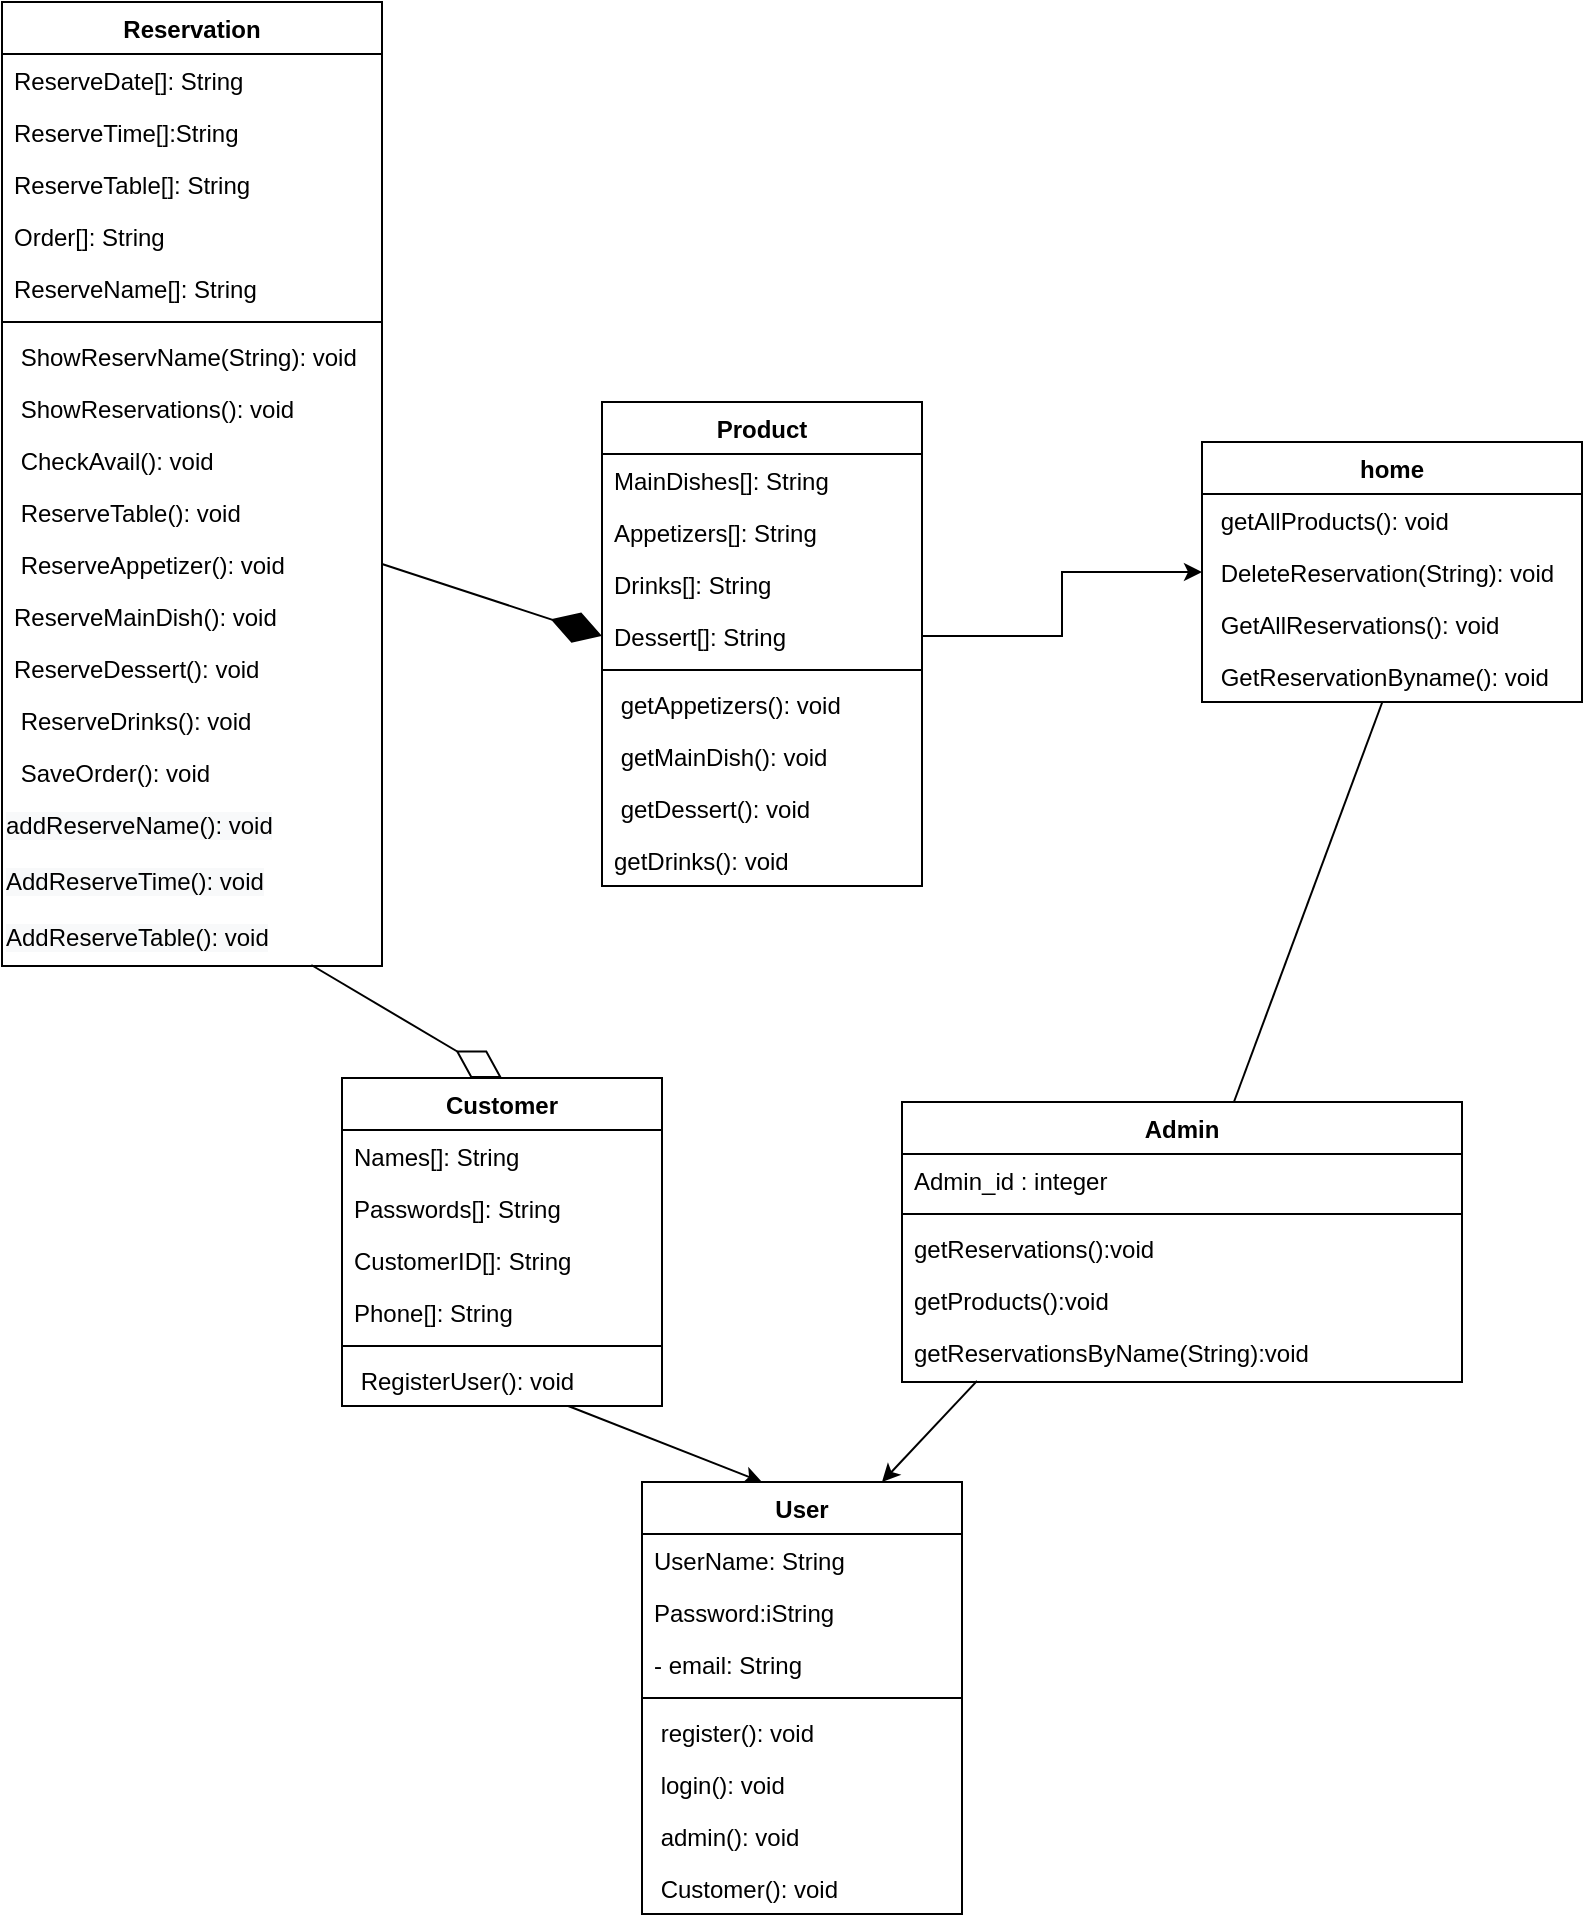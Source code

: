 <mxfile version="20.6.2" type="device"><diagram id="dgSoinFTyJEz4b9by2e3" name="Page-1"><mxGraphModel dx="1375" dy="786" grid="1" gridSize="10" guides="1" tooltips="1" connect="1" arrows="1" fold="1" page="1" pageScale="1" pageWidth="850" pageHeight="1100" math="0" shadow="0"><root><mxCell id="0"/><mxCell id="1" parent="0"/><mxCell id="DB3bGlSYx9ZQvv_cbusi-71" style="edgeStyle=none;rounded=0;orthogonalLoop=1;jettySize=auto;html=1;entryX=0.375;entryY=0;entryDx=0;entryDy=0;entryPerimeter=0;" parent="1" source="DB3bGlSYx9ZQvv_cbusi-64" target="fP-qRC1157iJDRtmXdRW-1" edge="1"><mxGeometry relative="1" as="geometry"/></mxCell><mxCell id="fP-qRC1157iJDRtmXdRW-1" value="User" style="swimlane;fontStyle=1;align=center;verticalAlign=top;childLayout=stackLayout;horizontal=1;startSize=26;horizontalStack=0;resizeParent=1;resizeParentMax=0;resizeLast=0;collapsible=1;marginBottom=0;" parent="1" vertex="1"><mxGeometry x="760" y="800" width="160" height="216" as="geometry"/></mxCell><mxCell id="fP-qRC1157iJDRtmXdRW-2" value="UserName: String" style="text;strokeColor=none;fillColor=none;align=left;verticalAlign=top;spacingLeft=4;spacingRight=4;overflow=hidden;rotatable=0;points=[[0,0.5],[1,0.5]];portConstraint=eastwest;" parent="fP-qRC1157iJDRtmXdRW-1" vertex="1"><mxGeometry y="26" width="160" height="26" as="geometry"/></mxCell><mxCell id="fP-qRC1157iJDRtmXdRW-6" value="Password:iString" style="text;strokeColor=none;fillColor=none;align=left;verticalAlign=top;spacingLeft=4;spacingRight=4;overflow=hidden;rotatable=0;points=[[0,0.5],[1,0.5]];portConstraint=eastwest;" parent="fP-qRC1157iJDRtmXdRW-1" vertex="1"><mxGeometry y="52" width="160" height="26" as="geometry"/></mxCell><mxCell id="fP-qRC1157iJDRtmXdRW-7" value="- email: String" style="text;strokeColor=none;fillColor=none;align=left;verticalAlign=top;spacingLeft=4;spacingRight=4;overflow=hidden;rotatable=0;points=[[0,0.5],[1,0.5]];portConstraint=eastwest;" parent="fP-qRC1157iJDRtmXdRW-1" vertex="1"><mxGeometry y="78" width="160" height="26" as="geometry"/></mxCell><mxCell id="fP-qRC1157iJDRtmXdRW-3" value="" style="line;strokeWidth=1;fillColor=none;align=left;verticalAlign=middle;spacingTop=-1;spacingLeft=3;spacingRight=3;rotatable=0;labelPosition=right;points=[];portConstraint=eastwest;strokeColor=inherit;" parent="fP-qRC1157iJDRtmXdRW-1" vertex="1"><mxGeometry y="104" width="160" height="8" as="geometry"/></mxCell><mxCell id="fP-qRC1157iJDRtmXdRW-4" value=" register(): void" style="text;strokeColor=none;fillColor=none;align=left;verticalAlign=top;spacingLeft=4;spacingRight=4;overflow=hidden;rotatable=0;points=[[0,0.5],[1,0.5]];portConstraint=eastwest;" parent="fP-qRC1157iJDRtmXdRW-1" vertex="1"><mxGeometry y="112" width="160" height="26" as="geometry"/></mxCell><mxCell id="DB3bGlSYx9ZQvv_cbusi-3" value=" login(): void" style="text;strokeColor=none;fillColor=none;align=left;verticalAlign=top;spacingLeft=4;spacingRight=4;overflow=hidden;rotatable=0;points=[[0,0.5],[1,0.5]];portConstraint=eastwest;" parent="fP-qRC1157iJDRtmXdRW-1" vertex="1"><mxGeometry y="138" width="160" height="26" as="geometry"/></mxCell><mxCell id="DB3bGlSYx9ZQvv_cbusi-5" value=" admin(): void" style="text;strokeColor=none;fillColor=none;align=left;verticalAlign=top;spacingLeft=4;spacingRight=4;overflow=hidden;rotatable=0;points=[[0,0.5],[1,0.5]];portConstraint=eastwest;" parent="fP-qRC1157iJDRtmXdRW-1" vertex="1"><mxGeometry y="164" width="160" height="26" as="geometry"/></mxCell><mxCell id="DB3bGlSYx9ZQvv_cbusi-4" value=" Customer(): void" style="text;strokeColor=none;fillColor=none;align=left;verticalAlign=top;spacingLeft=4;spacingRight=4;overflow=hidden;rotatable=0;points=[[0,0.5],[1,0.5]];portConstraint=eastwest;" parent="fP-qRC1157iJDRtmXdRW-1" vertex="1"><mxGeometry y="190" width="160" height="26" as="geometry"/></mxCell><mxCell id="fP-qRC1157iJDRtmXdRW-8" value="Admin" style="swimlane;fontStyle=1;align=center;verticalAlign=top;childLayout=stackLayout;horizontal=1;startSize=26;horizontalStack=0;resizeParent=1;resizeParentMax=0;resizeLast=0;collapsible=1;marginBottom=0;" parent="1" vertex="1"><mxGeometry x="890" y="610" width="280" height="140" as="geometry"/></mxCell><mxCell id="fP-qRC1157iJDRtmXdRW-9" value="Admin_id : integer" style="text;strokeColor=none;fillColor=none;align=left;verticalAlign=top;spacingLeft=4;spacingRight=4;overflow=hidden;rotatable=0;points=[[0,0.5],[1,0.5]];portConstraint=eastwest;" parent="fP-qRC1157iJDRtmXdRW-8" vertex="1"><mxGeometry y="26" width="280" height="26" as="geometry"/></mxCell><mxCell id="fP-qRC1157iJDRtmXdRW-12" value="" style="line;strokeWidth=1;fillColor=none;align=left;verticalAlign=middle;spacingTop=-1;spacingLeft=3;spacingRight=3;rotatable=0;labelPosition=right;points=[];portConstraint=eastwest;strokeColor=inherit;" parent="fP-qRC1157iJDRtmXdRW-8" vertex="1"><mxGeometry y="52" width="280" height="8" as="geometry"/></mxCell><mxCell id="DB3bGlSYx9ZQvv_cbusi-1" value="getReservations():void" style="text;strokeColor=none;fillColor=none;align=left;verticalAlign=top;spacingLeft=4;spacingRight=4;overflow=hidden;rotatable=0;points=[[0,0.5],[1,0.5]];portConstraint=eastwest;" parent="fP-qRC1157iJDRtmXdRW-8" vertex="1"><mxGeometry y="60" width="280" height="26" as="geometry"/></mxCell><mxCell id="DB3bGlSYx9ZQvv_cbusi-2" value="getProducts():void" style="text;strokeColor=none;fillColor=none;align=left;verticalAlign=top;spacingLeft=4;spacingRight=4;overflow=hidden;rotatable=0;points=[[0,0.5],[1,0.5]];portConstraint=eastwest;" parent="fP-qRC1157iJDRtmXdRW-8" vertex="1"><mxGeometry y="86" width="280" height="26" as="geometry"/></mxCell><mxCell id="fP-qRC1157iJDRtmXdRW-13" value="getReservationsByName(String):void" style="text;strokeColor=none;fillColor=none;align=left;verticalAlign=top;spacingLeft=4;spacingRight=4;overflow=hidden;rotatable=0;points=[[0,0.5],[1,0.5]];portConstraint=eastwest;" parent="fP-qRC1157iJDRtmXdRW-8" vertex="1"><mxGeometry y="112" width="280" height="28" as="geometry"/></mxCell><mxCell id="DB3bGlSYx9ZQvv_cbusi-6" value="home" style="swimlane;fontStyle=1;align=center;verticalAlign=top;childLayout=stackLayout;horizontal=1;startSize=26;horizontalStack=0;resizeParent=1;resizeParentMax=0;resizeLast=0;collapsible=1;marginBottom=0;" parent="1" vertex="1"><mxGeometry x="1040" y="280" width="190" height="130" as="geometry"/></mxCell><mxCell id="DB3bGlSYx9ZQvv_cbusi-11" value=" getAllProducts(): void" style="text;strokeColor=none;fillColor=none;align=left;verticalAlign=top;spacingLeft=4;spacingRight=4;overflow=hidden;rotatable=0;points=[[0,0.5],[1,0.5]];portConstraint=eastwest;" parent="DB3bGlSYx9ZQvv_cbusi-6" vertex="1"><mxGeometry y="26" width="190" height="26" as="geometry"/></mxCell><mxCell id="DB3bGlSYx9ZQvv_cbusi-12" value=" DeleteReservation(String): void" style="text;strokeColor=none;fillColor=none;align=left;verticalAlign=top;spacingLeft=4;spacingRight=4;overflow=hidden;rotatable=0;points=[[0,0.5],[1,0.5]];portConstraint=eastwest;" parent="DB3bGlSYx9ZQvv_cbusi-6" vertex="1"><mxGeometry y="52" width="190" height="26" as="geometry"/></mxCell><mxCell id="DB3bGlSYx9ZQvv_cbusi-13" value=" GetAllReservations(): void" style="text;strokeColor=none;fillColor=none;align=left;verticalAlign=top;spacingLeft=4;spacingRight=4;overflow=hidden;rotatable=0;points=[[0,0.5],[1,0.5]];portConstraint=eastwest;" parent="DB3bGlSYx9ZQvv_cbusi-6" vertex="1"><mxGeometry y="78" width="190" height="26" as="geometry"/></mxCell><mxCell id="DB3bGlSYx9ZQvv_cbusi-14" value=" GetReservationByname(): void" style="text;strokeColor=none;fillColor=none;align=left;verticalAlign=top;spacingLeft=4;spacingRight=4;overflow=hidden;rotatable=0;points=[[0,0.5],[1,0.5]];portConstraint=eastwest;" parent="DB3bGlSYx9ZQvv_cbusi-6" vertex="1"><mxGeometry y="104" width="190" height="26" as="geometry"/></mxCell><mxCell id="DB3bGlSYx9ZQvv_cbusi-16" style="edgeStyle=none;rounded=0;orthogonalLoop=1;jettySize=auto;html=1;exitX=0.75;exitY=0;exitDx=0;exitDy=0;" parent="1" source="fP-qRC1157iJDRtmXdRW-8" target="fP-qRC1157iJDRtmXdRW-8" edge="1"><mxGeometry relative="1" as="geometry"/></mxCell><mxCell id="DB3bGlSYx9ZQvv_cbusi-26" value="Reservation" style="swimlane;fontStyle=1;align=center;verticalAlign=top;childLayout=stackLayout;horizontal=1;startSize=26;horizontalStack=0;resizeParent=1;resizeParentMax=0;resizeLast=0;collapsible=1;marginBottom=0;" parent="1" vertex="1"><mxGeometry x="440" y="60" width="190" height="482" as="geometry"/></mxCell><mxCell id="DB3bGlSYx9ZQvv_cbusi-27" value="ReserveDate[]: String" style="text;strokeColor=none;fillColor=none;align=left;verticalAlign=top;spacingLeft=4;spacingRight=4;overflow=hidden;rotatable=0;points=[[0,0.5],[1,0.5]];portConstraint=eastwest;" parent="DB3bGlSYx9ZQvv_cbusi-26" vertex="1"><mxGeometry y="26" width="190" height="26" as="geometry"/></mxCell><mxCell id="DB3bGlSYx9ZQvv_cbusi-28" value="ReserveTime[]:String" style="text;strokeColor=none;fillColor=none;align=left;verticalAlign=top;spacingLeft=4;spacingRight=4;overflow=hidden;rotatable=0;points=[[0,0.5],[1,0.5]];portConstraint=eastwest;" parent="DB3bGlSYx9ZQvv_cbusi-26" vertex="1"><mxGeometry y="52" width="190" height="26" as="geometry"/></mxCell><mxCell id="DB3bGlSYx9ZQvv_cbusi-29" value="ReserveTable[]: String" style="text;strokeColor=none;fillColor=none;align=left;verticalAlign=top;spacingLeft=4;spacingRight=4;overflow=hidden;rotatable=0;points=[[0,0.5],[1,0.5]];portConstraint=eastwest;" parent="DB3bGlSYx9ZQvv_cbusi-26" vertex="1"><mxGeometry y="78" width="190" height="26" as="geometry"/></mxCell><mxCell id="DB3bGlSYx9ZQvv_cbusi-35" value="Order[]: String" style="text;strokeColor=none;fillColor=none;align=left;verticalAlign=top;spacingLeft=4;spacingRight=4;overflow=hidden;rotatable=0;points=[[0,0.5],[1,0.5]];portConstraint=eastwest;" parent="DB3bGlSYx9ZQvv_cbusi-26" vertex="1"><mxGeometry y="104" width="190" height="26" as="geometry"/></mxCell><mxCell id="DB3bGlSYx9ZQvv_cbusi-36" value="ReserveName[]: String" style="text;strokeColor=none;fillColor=none;align=left;verticalAlign=top;spacingLeft=4;spacingRight=4;overflow=hidden;rotatable=0;points=[[0,0.5],[1,0.5]];portConstraint=eastwest;" parent="DB3bGlSYx9ZQvv_cbusi-26" vertex="1"><mxGeometry y="130" width="190" height="26" as="geometry"/></mxCell><mxCell id="DB3bGlSYx9ZQvv_cbusi-30" value="" style="line;strokeWidth=1;fillColor=none;align=left;verticalAlign=middle;spacingTop=-1;spacingLeft=3;spacingRight=3;rotatable=0;labelPosition=right;points=[];portConstraint=eastwest;strokeColor=inherit;" parent="DB3bGlSYx9ZQvv_cbusi-26" vertex="1"><mxGeometry y="156" width="190" height="8" as="geometry"/></mxCell><mxCell id="DB3bGlSYx9ZQvv_cbusi-31" value=" ShowReservName(String): void" style="text;strokeColor=none;fillColor=none;align=left;verticalAlign=top;spacingLeft=4;spacingRight=4;overflow=hidden;rotatable=0;points=[[0,0.5],[1,0.5]];portConstraint=eastwest;" parent="DB3bGlSYx9ZQvv_cbusi-26" vertex="1"><mxGeometry y="164" width="190" height="26" as="geometry"/></mxCell><mxCell id="DB3bGlSYx9ZQvv_cbusi-32" value=" ShowReservations(): void" style="text;strokeColor=none;fillColor=none;align=left;verticalAlign=top;spacingLeft=4;spacingRight=4;overflow=hidden;rotatable=0;points=[[0,0.5],[1,0.5]];portConstraint=eastwest;" parent="DB3bGlSYx9ZQvv_cbusi-26" vertex="1"><mxGeometry y="190" width="190" height="26" as="geometry"/></mxCell><mxCell id="DB3bGlSYx9ZQvv_cbusi-33" value=" CheckAvail(): void" style="text;strokeColor=none;fillColor=none;align=left;verticalAlign=top;spacingLeft=4;spacingRight=4;overflow=hidden;rotatable=0;points=[[0,0.5],[1,0.5]];portConstraint=eastwest;" parent="DB3bGlSYx9ZQvv_cbusi-26" vertex="1"><mxGeometry y="216" width="190" height="26" as="geometry"/></mxCell><mxCell id="DB3bGlSYx9ZQvv_cbusi-38" value=" ReserveTable(): void" style="text;strokeColor=none;fillColor=none;align=left;verticalAlign=top;spacingLeft=4;spacingRight=4;overflow=hidden;rotatable=0;points=[[0,0.5],[1,0.5]];portConstraint=eastwest;" parent="DB3bGlSYx9ZQvv_cbusi-26" vertex="1"><mxGeometry y="242" width="190" height="26" as="geometry"/></mxCell><mxCell id="DB3bGlSYx9ZQvv_cbusi-34" value=" ReserveAppetizer(): void" style="text;strokeColor=none;fillColor=none;align=left;verticalAlign=top;spacingLeft=4;spacingRight=4;overflow=hidden;rotatable=0;points=[[0,0.5],[1,0.5]];portConstraint=eastwest;" parent="DB3bGlSYx9ZQvv_cbusi-26" vertex="1"><mxGeometry y="268" width="190" height="26" as="geometry"/></mxCell><mxCell id="DB3bGlSYx9ZQvv_cbusi-40" value="ReserveMainDish(): void" style="text;strokeColor=none;fillColor=none;align=left;verticalAlign=top;spacingLeft=4;spacingRight=4;overflow=hidden;rotatable=0;points=[[0,0.5],[1,0.5]];portConstraint=eastwest;" parent="DB3bGlSYx9ZQvv_cbusi-26" vertex="1"><mxGeometry y="294" width="190" height="26" as="geometry"/></mxCell><mxCell id="DB3bGlSYx9ZQvv_cbusi-41" value="ReserveDessert(): void" style="text;strokeColor=none;fillColor=none;align=left;verticalAlign=top;spacingLeft=4;spacingRight=4;overflow=hidden;rotatable=0;points=[[0,0.5],[1,0.5]];portConstraint=eastwest;" parent="DB3bGlSYx9ZQvv_cbusi-26" vertex="1"><mxGeometry y="320" width="190" height="26" as="geometry"/></mxCell><mxCell id="DB3bGlSYx9ZQvv_cbusi-42" value=" ReserveDrinks(): void" style="text;strokeColor=none;fillColor=none;align=left;verticalAlign=top;spacingLeft=4;spacingRight=4;overflow=hidden;rotatable=0;points=[[0,0.5],[1,0.5]];portConstraint=eastwest;" parent="DB3bGlSYx9ZQvv_cbusi-26" vertex="1"><mxGeometry y="346" width="190" height="26" as="geometry"/></mxCell><mxCell id="DB3bGlSYx9ZQvv_cbusi-39" value=" SaveOrder(): void" style="text;strokeColor=none;fillColor=none;align=left;verticalAlign=top;spacingLeft=4;spacingRight=4;overflow=hidden;rotatable=0;points=[[0,0.5],[1,0.5]];portConstraint=eastwest;" parent="DB3bGlSYx9ZQvv_cbusi-26" vertex="1"><mxGeometry y="372" width="190" height="26" as="geometry"/></mxCell><mxCell id="DB3bGlSYx9ZQvv_cbusi-44" value="&lt;span style=&quot;color: rgb(0, 0, 0); font-family: Helvetica; font-size: 12px; font-style: normal; font-variant-ligatures: normal; font-variant-caps: normal; font-weight: 400; letter-spacing: normal; orphans: 2; text-align: left; text-indent: 0px; text-transform: none; widows: 2; word-spacing: 0px; -webkit-text-stroke-width: 0px; background-color: rgb(248, 249, 250); text-decoration-thickness: initial; text-decoration-style: initial; text-decoration-color: initial; float: none; display: inline !important;&quot;&gt;addReserveName(): void&lt;/span&gt;" style="text;whiteSpace=wrap;html=1;" parent="DB3bGlSYx9ZQvv_cbusi-26" vertex="1"><mxGeometry y="398" width="190" height="28" as="geometry"/></mxCell><mxCell id="DB3bGlSYx9ZQvv_cbusi-45" value="&lt;span style=&quot;color: rgb(0, 0, 0); font-family: Helvetica; font-size: 12px; font-style: normal; font-variant-ligatures: normal; font-variant-caps: normal; font-weight: 400; letter-spacing: normal; orphans: 2; text-align: left; text-indent: 0px; text-transform: none; widows: 2; word-spacing: 0px; -webkit-text-stroke-width: 0px; background-color: rgb(248, 249, 250); text-decoration-thickness: initial; text-decoration-style: initial; text-decoration-color: initial; float: none; display: inline !important;&quot;&gt;AddReserveTime(): void&lt;/span&gt;" style="text;whiteSpace=wrap;html=1;" parent="DB3bGlSYx9ZQvv_cbusi-26" vertex="1"><mxGeometry y="426" width="190" height="28" as="geometry"/></mxCell><mxCell id="DB3bGlSYx9ZQvv_cbusi-46" value="&lt;span style=&quot;color: rgb(0, 0, 0); font-family: Helvetica; font-size: 12px; font-style: normal; font-variant-ligatures: normal; font-variant-caps: normal; font-weight: 400; letter-spacing: normal; orphans: 2; text-align: left; text-indent: 0px; text-transform: none; widows: 2; word-spacing: 0px; -webkit-text-stroke-width: 0px; background-color: rgb(248, 249, 250); text-decoration-thickness: initial; text-decoration-style: initial; text-decoration-color: initial; float: none; display: inline !important;&quot;&gt;AddReserveTable(): void&lt;/span&gt;" style="text;whiteSpace=wrap;html=1;" parent="DB3bGlSYx9ZQvv_cbusi-26" vertex="1"><mxGeometry y="454" width="190" height="28" as="geometry"/></mxCell><mxCell id="DB3bGlSYx9ZQvv_cbusi-47" value="Product" style="swimlane;fontStyle=1;align=center;verticalAlign=top;childLayout=stackLayout;horizontal=1;startSize=26;horizontalStack=0;resizeParent=1;resizeParentMax=0;resizeLast=0;collapsible=1;marginBottom=0;" parent="1" vertex="1"><mxGeometry x="740" y="260" width="160" height="242" as="geometry"/></mxCell><mxCell id="DB3bGlSYx9ZQvv_cbusi-48" value="MainDishes[]: String" style="text;strokeColor=none;fillColor=none;align=left;verticalAlign=top;spacingLeft=4;spacingRight=4;overflow=hidden;rotatable=0;points=[[0,0.5],[1,0.5]];portConstraint=eastwest;" parent="DB3bGlSYx9ZQvv_cbusi-47" vertex="1"><mxGeometry y="26" width="160" height="26" as="geometry"/></mxCell><mxCell id="DB3bGlSYx9ZQvv_cbusi-49" value="Appetizers[]: String" style="text;strokeColor=none;fillColor=none;align=left;verticalAlign=top;spacingLeft=4;spacingRight=4;overflow=hidden;rotatable=0;points=[[0,0.5],[1,0.5]];portConstraint=eastwest;" parent="DB3bGlSYx9ZQvv_cbusi-47" vertex="1"><mxGeometry y="52" width="160" height="26" as="geometry"/></mxCell><mxCell id="DB3bGlSYx9ZQvv_cbusi-50" value="Drinks[]: String" style="text;strokeColor=none;fillColor=none;align=left;verticalAlign=top;spacingLeft=4;spacingRight=4;overflow=hidden;rotatable=0;points=[[0,0.5],[1,0.5]];portConstraint=eastwest;" parent="DB3bGlSYx9ZQvv_cbusi-47" vertex="1"><mxGeometry y="78" width="160" height="26" as="geometry"/></mxCell><mxCell id="DB3bGlSYx9ZQvv_cbusi-56" value="Dessert[]: String" style="text;strokeColor=none;fillColor=none;align=left;verticalAlign=top;spacingLeft=4;spacingRight=4;overflow=hidden;rotatable=0;points=[[0,0.5],[1,0.5]];portConstraint=eastwest;" parent="DB3bGlSYx9ZQvv_cbusi-47" vertex="1"><mxGeometry y="104" width="160" height="26" as="geometry"/></mxCell><mxCell id="DB3bGlSYx9ZQvv_cbusi-51" value="" style="line;strokeWidth=1;fillColor=none;align=left;verticalAlign=middle;spacingTop=-1;spacingLeft=3;spacingRight=3;rotatable=0;labelPosition=right;points=[];portConstraint=eastwest;strokeColor=inherit;" parent="DB3bGlSYx9ZQvv_cbusi-47" vertex="1"><mxGeometry y="130" width="160" height="8" as="geometry"/></mxCell><mxCell id="DB3bGlSYx9ZQvv_cbusi-52" value=" getAppetizers(): void" style="text;strokeColor=none;fillColor=none;align=left;verticalAlign=top;spacingLeft=4;spacingRight=4;overflow=hidden;rotatable=0;points=[[0,0.5],[1,0.5]];portConstraint=eastwest;" parent="DB3bGlSYx9ZQvv_cbusi-47" vertex="1"><mxGeometry y="138" width="160" height="26" as="geometry"/></mxCell><mxCell id="DB3bGlSYx9ZQvv_cbusi-53" value=" getMainDish(): void" style="text;strokeColor=none;fillColor=none;align=left;verticalAlign=top;spacingLeft=4;spacingRight=4;overflow=hidden;rotatable=0;points=[[0,0.5],[1,0.5]];portConstraint=eastwest;" parent="DB3bGlSYx9ZQvv_cbusi-47" vertex="1"><mxGeometry y="164" width="160" height="26" as="geometry"/></mxCell><mxCell id="DB3bGlSYx9ZQvv_cbusi-54" value=" getDessert(): void" style="text;strokeColor=none;fillColor=none;align=left;verticalAlign=top;spacingLeft=4;spacingRight=4;overflow=hidden;rotatable=0;points=[[0,0.5],[1,0.5]];portConstraint=eastwest;" parent="DB3bGlSYx9ZQvv_cbusi-47" vertex="1"><mxGeometry y="190" width="160" height="26" as="geometry"/></mxCell><mxCell id="DB3bGlSYx9ZQvv_cbusi-55" value="getDrinks(): void" style="text;strokeColor=none;fillColor=none;align=left;verticalAlign=top;spacingLeft=4;spacingRight=4;overflow=hidden;rotatable=0;points=[[0,0.5],[1,0.5]];portConstraint=eastwest;" parent="DB3bGlSYx9ZQvv_cbusi-47" vertex="1"><mxGeometry y="216" width="160" height="26" as="geometry"/></mxCell><mxCell id="DB3bGlSYx9ZQvv_cbusi-58" value="Customer" style="swimlane;fontStyle=1;align=center;verticalAlign=top;childLayout=stackLayout;horizontal=1;startSize=26;horizontalStack=0;resizeParent=1;resizeParentMax=0;resizeLast=0;collapsible=1;marginBottom=0;" parent="1" vertex="1"><mxGeometry x="610" y="598" width="160" height="164" as="geometry"><mxRectangle x="570" y="370" width="100" height="30" as="alternateBounds"/></mxGeometry></mxCell><mxCell id="DB3bGlSYx9ZQvv_cbusi-59" value="Names[]: String" style="text;strokeColor=none;fillColor=none;align=left;verticalAlign=top;spacingLeft=4;spacingRight=4;overflow=hidden;rotatable=0;points=[[0,0.5],[1,0.5]];portConstraint=eastwest;" parent="DB3bGlSYx9ZQvv_cbusi-58" vertex="1"><mxGeometry y="26" width="160" height="26" as="geometry"/></mxCell><mxCell id="DB3bGlSYx9ZQvv_cbusi-60" value="Passwords[]: String" style="text;strokeColor=none;fillColor=none;align=left;verticalAlign=top;spacingLeft=4;spacingRight=4;overflow=hidden;rotatable=0;points=[[0,0.5],[1,0.5]];portConstraint=eastwest;" parent="DB3bGlSYx9ZQvv_cbusi-58" vertex="1"><mxGeometry y="52" width="160" height="26" as="geometry"/></mxCell><mxCell id="DB3bGlSYx9ZQvv_cbusi-61" value="CustomerID[]: String" style="text;strokeColor=none;fillColor=none;align=left;verticalAlign=top;spacingLeft=4;spacingRight=4;overflow=hidden;rotatable=0;points=[[0,0.5],[1,0.5]];portConstraint=eastwest;" parent="DB3bGlSYx9ZQvv_cbusi-58" vertex="1"><mxGeometry y="78" width="160" height="26" as="geometry"/></mxCell><mxCell id="DB3bGlSYx9ZQvv_cbusi-62" value="Phone[]: String" style="text;strokeColor=none;fillColor=none;align=left;verticalAlign=top;spacingLeft=4;spacingRight=4;overflow=hidden;rotatable=0;points=[[0,0.5],[1,0.5]];portConstraint=eastwest;" parent="DB3bGlSYx9ZQvv_cbusi-58" vertex="1"><mxGeometry y="104" width="160" height="26" as="geometry"/></mxCell><mxCell id="DB3bGlSYx9ZQvv_cbusi-63" value="" style="line;strokeWidth=1;fillColor=none;align=left;verticalAlign=middle;spacingTop=-1;spacingLeft=3;spacingRight=3;rotatable=0;labelPosition=right;points=[];portConstraint=eastwest;strokeColor=inherit;" parent="DB3bGlSYx9ZQvv_cbusi-58" vertex="1"><mxGeometry y="130" width="160" height="8" as="geometry"/></mxCell><mxCell id="DB3bGlSYx9ZQvv_cbusi-64" value=" RegisterUser(): void" style="text;strokeColor=none;fillColor=none;align=left;verticalAlign=top;spacingLeft=4;spacingRight=4;overflow=hidden;rotatable=0;points=[[0,0.5],[1,0.5]];portConstraint=eastwest;" parent="DB3bGlSYx9ZQvv_cbusi-58" vertex="1"><mxGeometry y="138" width="160" height="26" as="geometry"/></mxCell><mxCell id="DB3bGlSYx9ZQvv_cbusi-74" value="" style="endArrow=diamondThin;endFill=0;endSize=24;html=1;rounded=0;exitX=0.814;exitY=0.982;exitDx=0;exitDy=0;entryX=0.5;entryY=0;entryDx=0;entryDy=0;exitPerimeter=0;" parent="1" source="DB3bGlSYx9ZQvv_cbusi-46" target="DB3bGlSYx9ZQvv_cbusi-58" edge="1"><mxGeometry width="160" relative="1" as="geometry"><mxPoint x="660" y="580" as="sourcePoint"/><mxPoint x="820" y="580" as="targetPoint"/></mxGeometry></mxCell><mxCell id="DB3bGlSYx9ZQvv_cbusi-77" value="" style="endArrow=none;endFill=0;endSize=12;html=1;rounded=0;" parent="1" source="fP-qRC1157iJDRtmXdRW-8" target="DB3bGlSYx9ZQvv_cbusi-14" edge="1"><mxGeometry width="160" relative="1" as="geometry"><mxPoint x="760" y="830" as="sourcePoint"/><mxPoint x="920" y="830" as="targetPoint"/></mxGeometry></mxCell><mxCell id="DB3bGlSYx9ZQvv_cbusi-72" style="edgeStyle=none;rounded=0;orthogonalLoop=1;jettySize=auto;html=1;exitX=0.134;exitY=0.98;exitDx=0;exitDy=0;entryX=0.75;entryY=0;entryDx=0;entryDy=0;exitPerimeter=0;" parent="1" source="fP-qRC1157iJDRtmXdRW-13" target="fP-qRC1157iJDRtmXdRW-1" edge="1"><mxGeometry relative="1" as="geometry"/></mxCell><mxCell id="AGWUWPSdy_n2HiN-87b3-1" style="edgeStyle=orthogonalEdgeStyle;rounded=0;orthogonalLoop=1;jettySize=auto;html=1;entryX=0;entryY=0.5;entryDx=0;entryDy=0;" edge="1" parent="1" source="DB3bGlSYx9ZQvv_cbusi-56" target="DB3bGlSYx9ZQvv_cbusi-12"><mxGeometry relative="1" as="geometry"/></mxCell><mxCell id="AGWUWPSdy_n2HiN-87b3-2" value="" style="endArrow=diamondThin;endFill=1;endSize=24;html=1;rounded=0;entryX=0;entryY=0.5;entryDx=0;entryDy=0;exitX=1;exitY=0.5;exitDx=0;exitDy=0;" edge="1" parent="1" source="DB3bGlSYx9ZQvv_cbusi-34" target="DB3bGlSYx9ZQvv_cbusi-56"><mxGeometry width="160" relative="1" as="geometry"><mxPoint x="930" y="420" as="sourcePoint"/><mxPoint x="1090" y="420" as="targetPoint"/></mxGeometry></mxCell></root></mxGraphModel></diagram></mxfile>